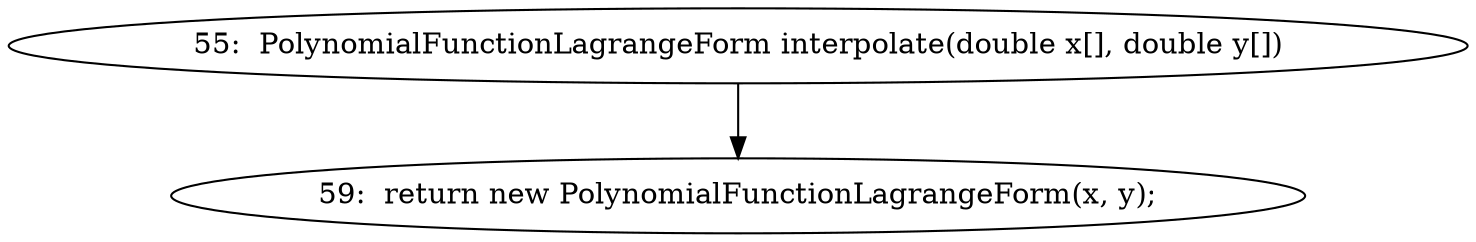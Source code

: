 digraph NevilleInterpolator_CFG {
  // graph-vertices
  v1  [label="55:  PolynomialFunctionLagrangeForm interpolate(double x[], double y[])"];
  v2  [label="59:  return new PolynomialFunctionLagrangeForm(x, y);"];
  // graph-edges
  v1 -> v2;
  // end-of-graph
}
